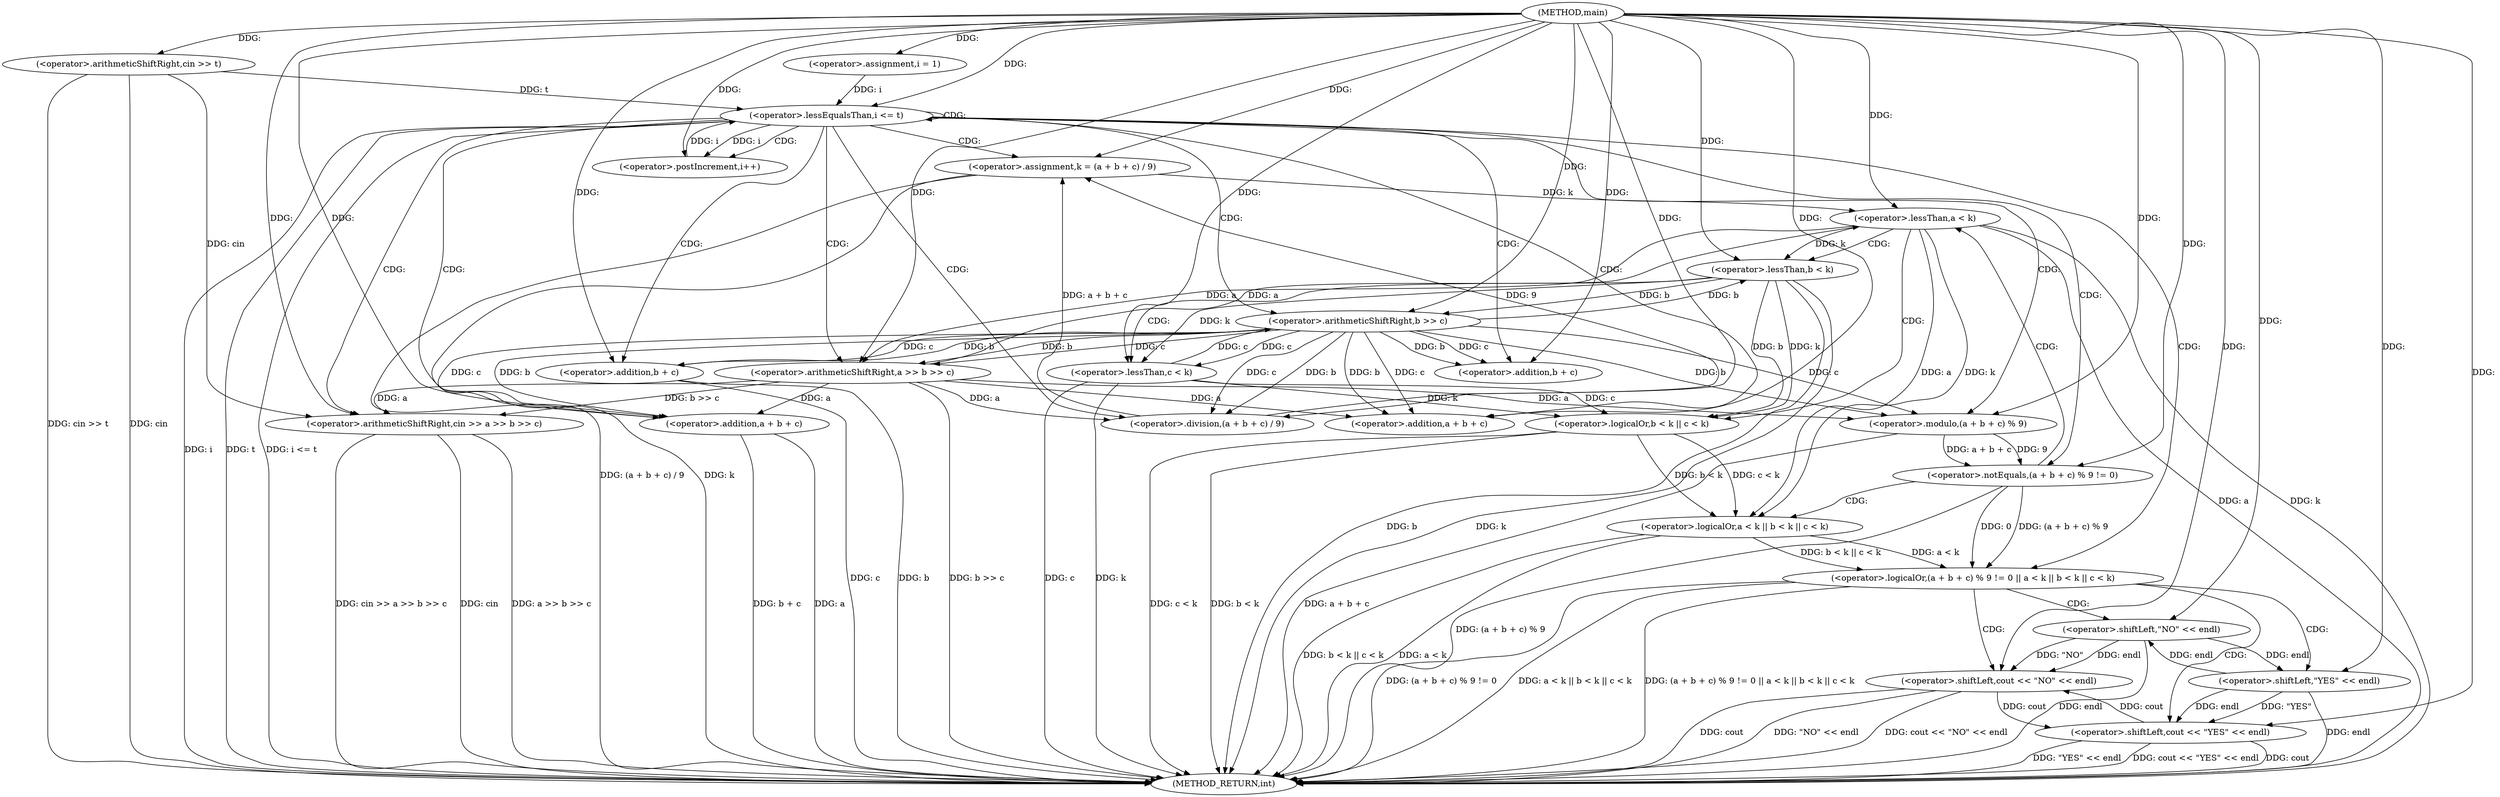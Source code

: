 digraph "main" {  
"1000101" [label = "(METHOD,main)" ]
"1000173" [label = "(METHOD_RETURN,int)" ]
"1000104" [label = "(<operator>.arithmeticShiftRight,cin >> t)" ]
"1000109" [label = "(<operator>.assignment,i = 1)" ]
"1000112" [label = "(<operator>.lessEqualsThan,i <= t)" ]
"1000115" [label = "(<operator>.postIncrement,i++)" ]
"1000121" [label = "(<operator>.arithmeticShiftRight,cin >> a >> b >> c)" ]
"1000129" [label = "(<operator>.assignment,k = (a + b + c) / 9)" ]
"1000139" [label = "(<operator>.logicalOr,(a + b + c) % 9 != 0 || a < k || b < k || c < k)" ]
"1000123" [label = "(<operator>.arithmeticShiftRight,a >> b >> c)" ]
"1000131" [label = "(<operator>.division,(a + b + c) / 9)" ]
"1000161" [label = "(<operator>.shiftLeft,cout << \"NO\" << endl)" ]
"1000125" [label = "(<operator>.arithmeticShiftRight,b >> c)" ]
"1000132" [label = "(<operator>.addition,a + b + c)" ]
"1000140" [label = "(<operator>.notEquals,(a + b + c) % 9 != 0)" ]
"1000149" [label = "(<operator>.logicalOr,a < k || b < k || c < k)" ]
"1000168" [label = "(<operator>.shiftLeft,cout << \"YES\" << endl)" ]
"1000134" [label = "(<operator>.addition,b + c)" ]
"1000141" [label = "(<operator>.modulo,(a + b + c) % 9)" ]
"1000150" [label = "(<operator>.lessThan,a < k)" ]
"1000153" [label = "(<operator>.logicalOr,b < k || c < k)" ]
"1000163" [label = "(<operator>.shiftLeft,\"NO\" << endl)" ]
"1000142" [label = "(<operator>.addition,a + b + c)" ]
"1000154" [label = "(<operator>.lessThan,b < k)" ]
"1000157" [label = "(<operator>.lessThan,c < k)" ]
"1000170" [label = "(<operator>.shiftLeft,\"YES\" << endl)" ]
"1000144" [label = "(<operator>.addition,b + c)" ]
  "1000104" -> "1000173"  [ label = "DDG: cin"] 
  "1000104" -> "1000173"  [ label = "DDG: cin >> t"] 
  "1000112" -> "1000173"  [ label = "DDG: i"] 
  "1000112" -> "1000173"  [ label = "DDG: t"] 
  "1000112" -> "1000173"  [ label = "DDG: i <= t"] 
  "1000121" -> "1000173"  [ label = "DDG: cin"] 
  "1000123" -> "1000173"  [ label = "DDG: b >> c"] 
  "1000121" -> "1000173"  [ label = "DDG: a >> b >> c"] 
  "1000121" -> "1000173"  [ label = "DDG: cin >> a >> b >> c"] 
  "1000129" -> "1000173"  [ label = "DDG: k"] 
  "1000129" -> "1000173"  [ label = "DDG: (a + b + c) / 9"] 
  "1000142" -> "1000173"  [ label = "DDG: a"] 
  "1000144" -> "1000173"  [ label = "DDG: b"] 
  "1000144" -> "1000173"  [ label = "DDG: c"] 
  "1000142" -> "1000173"  [ label = "DDG: b + c"] 
  "1000141" -> "1000173"  [ label = "DDG: a + b + c"] 
  "1000140" -> "1000173"  [ label = "DDG: (a + b + c) % 9"] 
  "1000139" -> "1000173"  [ label = "DDG: (a + b + c) % 9 != 0"] 
  "1000150" -> "1000173"  [ label = "DDG: a"] 
  "1000150" -> "1000173"  [ label = "DDG: k"] 
  "1000149" -> "1000173"  [ label = "DDG: a < k"] 
  "1000154" -> "1000173"  [ label = "DDG: b"] 
  "1000154" -> "1000173"  [ label = "DDG: k"] 
  "1000153" -> "1000173"  [ label = "DDG: b < k"] 
  "1000157" -> "1000173"  [ label = "DDG: c"] 
  "1000157" -> "1000173"  [ label = "DDG: k"] 
  "1000153" -> "1000173"  [ label = "DDG: c < k"] 
  "1000149" -> "1000173"  [ label = "DDG: b < k || c < k"] 
  "1000139" -> "1000173"  [ label = "DDG: a < k || b < k || c < k"] 
  "1000139" -> "1000173"  [ label = "DDG: (a + b + c) % 9 != 0 || a < k || b < k || c < k"] 
  "1000168" -> "1000173"  [ label = "DDG: cout"] 
  "1000170" -> "1000173"  [ label = "DDG: endl"] 
  "1000168" -> "1000173"  [ label = "DDG: \"YES\" << endl"] 
  "1000168" -> "1000173"  [ label = "DDG: cout << \"YES\" << endl"] 
  "1000161" -> "1000173"  [ label = "DDG: cout"] 
  "1000163" -> "1000173"  [ label = "DDG: endl"] 
  "1000161" -> "1000173"  [ label = "DDG: \"NO\" << endl"] 
  "1000161" -> "1000173"  [ label = "DDG: cout << \"NO\" << endl"] 
  "1000101" -> "1000104"  [ label = "DDG: "] 
  "1000101" -> "1000109"  [ label = "DDG: "] 
  "1000109" -> "1000112"  [ label = "DDG: i"] 
  "1000115" -> "1000112"  [ label = "DDG: i"] 
  "1000101" -> "1000112"  [ label = "DDG: "] 
  "1000104" -> "1000112"  [ label = "DDG: t"] 
  "1000112" -> "1000115"  [ label = "DDG: i"] 
  "1000101" -> "1000115"  [ label = "DDG: "] 
  "1000131" -> "1000129"  [ label = "DDG: a + b + c"] 
  "1000131" -> "1000129"  [ label = "DDG: 9"] 
  "1000104" -> "1000121"  [ label = "DDG: cin"] 
  "1000101" -> "1000121"  [ label = "DDG: "] 
  "1000123" -> "1000121"  [ label = "DDG: a"] 
  "1000123" -> "1000121"  [ label = "DDG: b >> c"] 
  "1000101" -> "1000129"  [ label = "DDG: "] 
  "1000150" -> "1000123"  [ label = "DDG: a"] 
  "1000101" -> "1000123"  [ label = "DDG: "] 
  "1000125" -> "1000123"  [ label = "DDG: c"] 
  "1000125" -> "1000123"  [ label = "DDG: b"] 
  "1000123" -> "1000131"  [ label = "DDG: a"] 
  "1000101" -> "1000131"  [ label = "DDG: "] 
  "1000125" -> "1000131"  [ label = "DDG: c"] 
  "1000125" -> "1000131"  [ label = "DDG: b"] 
  "1000140" -> "1000139"  [ label = "DDG: 0"] 
  "1000140" -> "1000139"  [ label = "DDG: (a + b + c) % 9"] 
  "1000149" -> "1000139"  [ label = "DDG: b < k || c < k"] 
  "1000149" -> "1000139"  [ label = "DDG: a < k"] 
  "1000154" -> "1000125"  [ label = "DDG: b"] 
  "1000101" -> "1000125"  [ label = "DDG: "] 
  "1000157" -> "1000125"  [ label = "DDG: c"] 
  "1000123" -> "1000132"  [ label = "DDG: a"] 
  "1000101" -> "1000132"  [ label = "DDG: "] 
  "1000125" -> "1000132"  [ label = "DDG: c"] 
  "1000125" -> "1000132"  [ label = "DDG: b"] 
  "1000141" -> "1000140"  [ label = "DDG: a + b + c"] 
  "1000141" -> "1000140"  [ label = "DDG: 9"] 
  "1000101" -> "1000140"  [ label = "DDG: "] 
  "1000150" -> "1000149"  [ label = "DDG: a"] 
  "1000150" -> "1000149"  [ label = "DDG: k"] 
  "1000153" -> "1000149"  [ label = "DDG: b < k"] 
  "1000153" -> "1000149"  [ label = "DDG: c < k"] 
  "1000168" -> "1000161"  [ label = "DDG: cout"] 
  "1000101" -> "1000161"  [ label = "DDG: "] 
  "1000163" -> "1000161"  [ label = "DDG: \"NO\""] 
  "1000163" -> "1000161"  [ label = "DDG: endl"] 
  "1000125" -> "1000134"  [ label = "DDG: b"] 
  "1000101" -> "1000134"  [ label = "DDG: "] 
  "1000125" -> "1000134"  [ label = "DDG: c"] 
  "1000101" -> "1000141"  [ label = "DDG: "] 
  "1000123" -> "1000141"  [ label = "DDG: a"] 
  "1000125" -> "1000141"  [ label = "DDG: c"] 
  "1000125" -> "1000141"  [ label = "DDG: b"] 
  "1000101" -> "1000150"  [ label = "DDG: "] 
  "1000123" -> "1000150"  [ label = "DDG: a"] 
  "1000129" -> "1000150"  [ label = "DDG: k"] 
  "1000154" -> "1000153"  [ label = "DDG: b"] 
  "1000154" -> "1000153"  [ label = "DDG: k"] 
  "1000157" -> "1000153"  [ label = "DDG: k"] 
  "1000157" -> "1000153"  [ label = "DDG: c"] 
  "1000101" -> "1000163"  [ label = "DDG: "] 
  "1000170" -> "1000163"  [ label = "DDG: endl"] 
  "1000161" -> "1000168"  [ label = "DDG: cout"] 
  "1000101" -> "1000168"  [ label = "DDG: "] 
  "1000170" -> "1000168"  [ label = "DDG: \"YES\""] 
  "1000170" -> "1000168"  [ label = "DDG: endl"] 
  "1000101" -> "1000142"  [ label = "DDG: "] 
  "1000123" -> "1000142"  [ label = "DDG: a"] 
  "1000125" -> "1000142"  [ label = "DDG: c"] 
  "1000125" -> "1000142"  [ label = "DDG: b"] 
  "1000101" -> "1000154"  [ label = "DDG: "] 
  "1000125" -> "1000154"  [ label = "DDG: b"] 
  "1000150" -> "1000154"  [ label = "DDG: k"] 
  "1000101" -> "1000157"  [ label = "DDG: "] 
  "1000125" -> "1000157"  [ label = "DDG: c"] 
  "1000154" -> "1000157"  [ label = "DDG: k"] 
  "1000101" -> "1000170"  [ label = "DDG: "] 
  "1000163" -> "1000170"  [ label = "DDG: endl"] 
  "1000101" -> "1000144"  [ label = "DDG: "] 
  "1000125" -> "1000144"  [ label = "DDG: b"] 
  "1000125" -> "1000144"  [ label = "DDG: c"] 
  "1000112" -> "1000125"  [ label = "CDG: "] 
  "1000112" -> "1000142"  [ label = "CDG: "] 
  "1000112" -> "1000141"  [ label = "CDG: "] 
  "1000112" -> "1000139"  [ label = "CDG: "] 
  "1000112" -> "1000144"  [ label = "CDG: "] 
  "1000112" -> "1000112"  [ label = "CDG: "] 
  "1000112" -> "1000121"  [ label = "CDG: "] 
  "1000112" -> "1000131"  [ label = "CDG: "] 
  "1000112" -> "1000132"  [ label = "CDG: "] 
  "1000112" -> "1000129"  [ label = "CDG: "] 
  "1000112" -> "1000123"  [ label = "CDG: "] 
  "1000112" -> "1000115"  [ label = "CDG: "] 
  "1000112" -> "1000140"  [ label = "CDG: "] 
  "1000112" -> "1000134"  [ label = "CDG: "] 
  "1000139" -> "1000161"  [ label = "CDG: "] 
  "1000139" -> "1000163"  [ label = "CDG: "] 
  "1000139" -> "1000168"  [ label = "CDG: "] 
  "1000139" -> "1000170"  [ label = "CDG: "] 
  "1000140" -> "1000150"  [ label = "CDG: "] 
  "1000140" -> "1000149"  [ label = "CDG: "] 
  "1000150" -> "1000153"  [ label = "CDG: "] 
  "1000150" -> "1000154"  [ label = "CDG: "] 
  "1000154" -> "1000157"  [ label = "CDG: "] 
}
